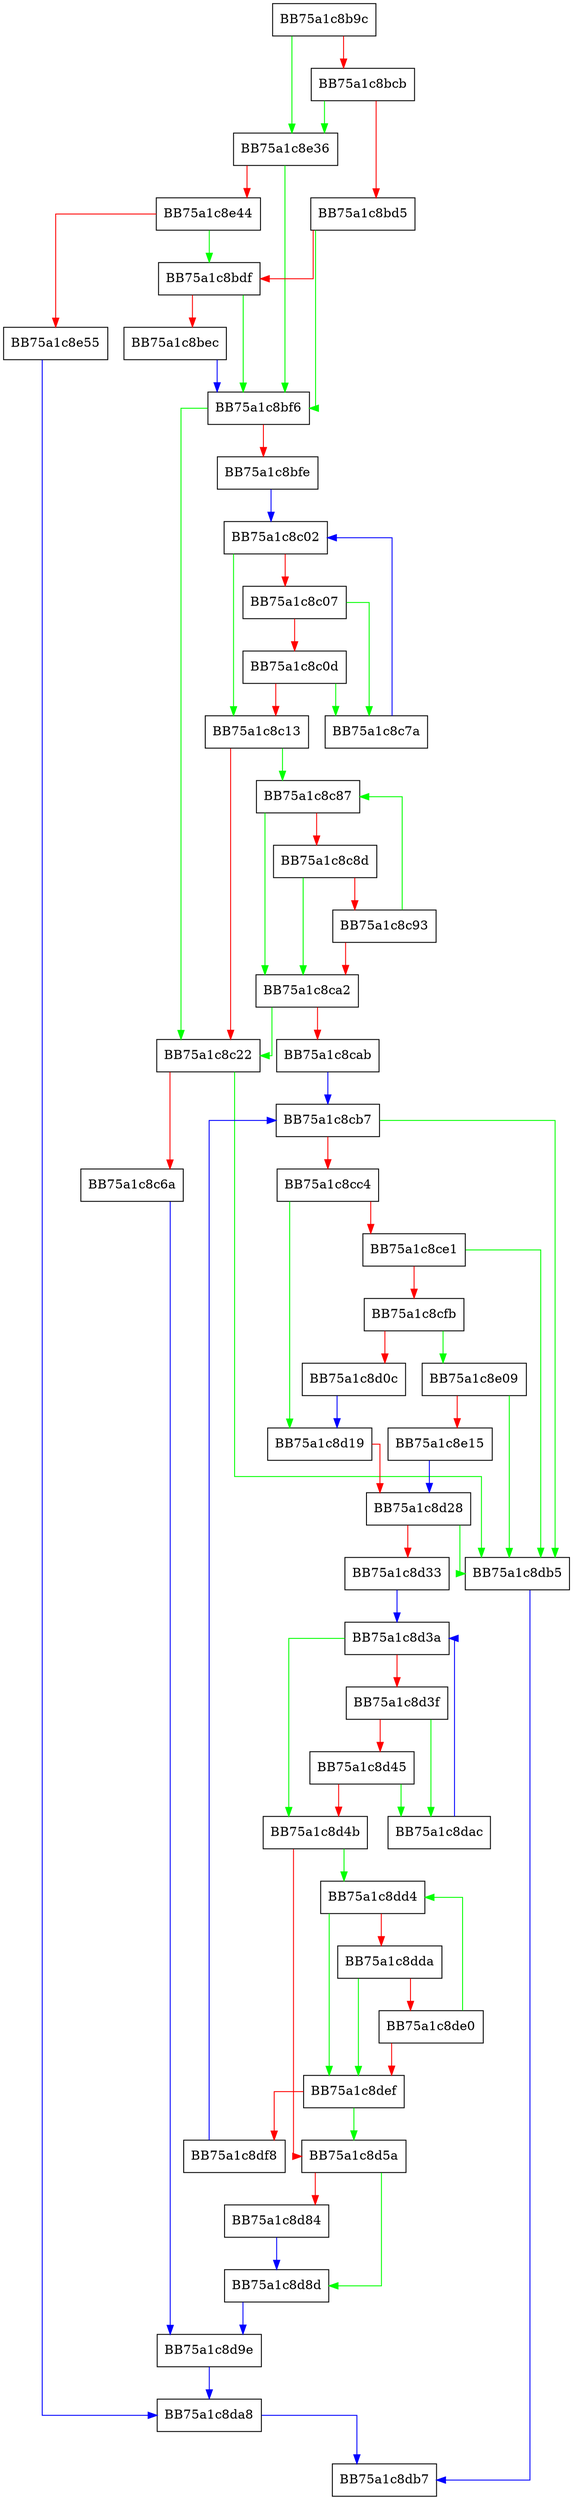 digraph createKey {
  node [shape="box"];
  graph [splines=ortho];
  BB75a1c8b9c -> BB75a1c8e36 [color="green"];
  BB75a1c8b9c -> BB75a1c8bcb [color="red"];
  BB75a1c8bcb -> BB75a1c8e36 [color="green"];
  BB75a1c8bcb -> BB75a1c8bd5 [color="red"];
  BB75a1c8bd5 -> BB75a1c8bf6 [color="green"];
  BB75a1c8bd5 -> BB75a1c8bdf [color="red"];
  BB75a1c8bdf -> BB75a1c8bf6 [color="green"];
  BB75a1c8bdf -> BB75a1c8bec [color="red"];
  BB75a1c8bec -> BB75a1c8bf6 [color="blue"];
  BB75a1c8bf6 -> BB75a1c8c22 [color="green"];
  BB75a1c8bf6 -> BB75a1c8bfe [color="red"];
  BB75a1c8bfe -> BB75a1c8c02 [color="blue"];
  BB75a1c8c02 -> BB75a1c8c13 [color="green"];
  BB75a1c8c02 -> BB75a1c8c07 [color="red"];
  BB75a1c8c07 -> BB75a1c8c7a [color="green"];
  BB75a1c8c07 -> BB75a1c8c0d [color="red"];
  BB75a1c8c0d -> BB75a1c8c7a [color="green"];
  BB75a1c8c0d -> BB75a1c8c13 [color="red"];
  BB75a1c8c13 -> BB75a1c8c87 [color="green"];
  BB75a1c8c13 -> BB75a1c8c22 [color="red"];
  BB75a1c8c22 -> BB75a1c8db5 [color="green"];
  BB75a1c8c22 -> BB75a1c8c6a [color="red"];
  BB75a1c8c6a -> BB75a1c8d9e [color="blue"];
  BB75a1c8c7a -> BB75a1c8c02 [color="blue"];
  BB75a1c8c87 -> BB75a1c8ca2 [color="green"];
  BB75a1c8c87 -> BB75a1c8c8d [color="red"];
  BB75a1c8c8d -> BB75a1c8ca2 [color="green"];
  BB75a1c8c8d -> BB75a1c8c93 [color="red"];
  BB75a1c8c93 -> BB75a1c8c87 [color="green"];
  BB75a1c8c93 -> BB75a1c8ca2 [color="red"];
  BB75a1c8ca2 -> BB75a1c8c22 [color="green"];
  BB75a1c8ca2 -> BB75a1c8cab [color="red"];
  BB75a1c8cab -> BB75a1c8cb7 [color="blue"];
  BB75a1c8cb7 -> BB75a1c8db5 [color="green"];
  BB75a1c8cb7 -> BB75a1c8cc4 [color="red"];
  BB75a1c8cc4 -> BB75a1c8d19 [color="green"];
  BB75a1c8cc4 -> BB75a1c8ce1 [color="red"];
  BB75a1c8ce1 -> BB75a1c8db5 [color="green"];
  BB75a1c8ce1 -> BB75a1c8cfb [color="red"];
  BB75a1c8cfb -> BB75a1c8e09 [color="green"];
  BB75a1c8cfb -> BB75a1c8d0c [color="red"];
  BB75a1c8d0c -> BB75a1c8d19 [color="blue"];
  BB75a1c8d19 -> BB75a1c8d28 [color="red"];
  BB75a1c8d28 -> BB75a1c8db5 [color="green"];
  BB75a1c8d28 -> BB75a1c8d33 [color="red"];
  BB75a1c8d33 -> BB75a1c8d3a [color="blue"];
  BB75a1c8d3a -> BB75a1c8d4b [color="green"];
  BB75a1c8d3a -> BB75a1c8d3f [color="red"];
  BB75a1c8d3f -> BB75a1c8dac [color="green"];
  BB75a1c8d3f -> BB75a1c8d45 [color="red"];
  BB75a1c8d45 -> BB75a1c8dac [color="green"];
  BB75a1c8d45 -> BB75a1c8d4b [color="red"];
  BB75a1c8d4b -> BB75a1c8dd4 [color="green"];
  BB75a1c8d4b -> BB75a1c8d5a [color="red"];
  BB75a1c8d5a -> BB75a1c8d8d [color="green"];
  BB75a1c8d5a -> BB75a1c8d84 [color="red"];
  BB75a1c8d84 -> BB75a1c8d8d [color="blue"];
  BB75a1c8d8d -> BB75a1c8d9e [color="blue"];
  BB75a1c8d9e -> BB75a1c8da8 [color="blue"];
  BB75a1c8da8 -> BB75a1c8db7 [color="blue"];
  BB75a1c8dac -> BB75a1c8d3a [color="blue"];
  BB75a1c8db5 -> BB75a1c8db7 [color="blue"];
  BB75a1c8dd4 -> BB75a1c8def [color="green"];
  BB75a1c8dd4 -> BB75a1c8dda [color="red"];
  BB75a1c8dda -> BB75a1c8def [color="green"];
  BB75a1c8dda -> BB75a1c8de0 [color="red"];
  BB75a1c8de0 -> BB75a1c8dd4 [color="green"];
  BB75a1c8de0 -> BB75a1c8def [color="red"];
  BB75a1c8def -> BB75a1c8d5a [color="green"];
  BB75a1c8def -> BB75a1c8df8 [color="red"];
  BB75a1c8df8 -> BB75a1c8cb7 [color="blue"];
  BB75a1c8e09 -> BB75a1c8db5 [color="green"];
  BB75a1c8e09 -> BB75a1c8e15 [color="red"];
  BB75a1c8e15 -> BB75a1c8d28 [color="blue"];
  BB75a1c8e36 -> BB75a1c8bf6 [color="green"];
  BB75a1c8e36 -> BB75a1c8e44 [color="red"];
  BB75a1c8e44 -> BB75a1c8bdf [color="green"];
  BB75a1c8e44 -> BB75a1c8e55 [color="red"];
  BB75a1c8e55 -> BB75a1c8da8 [color="blue"];
}